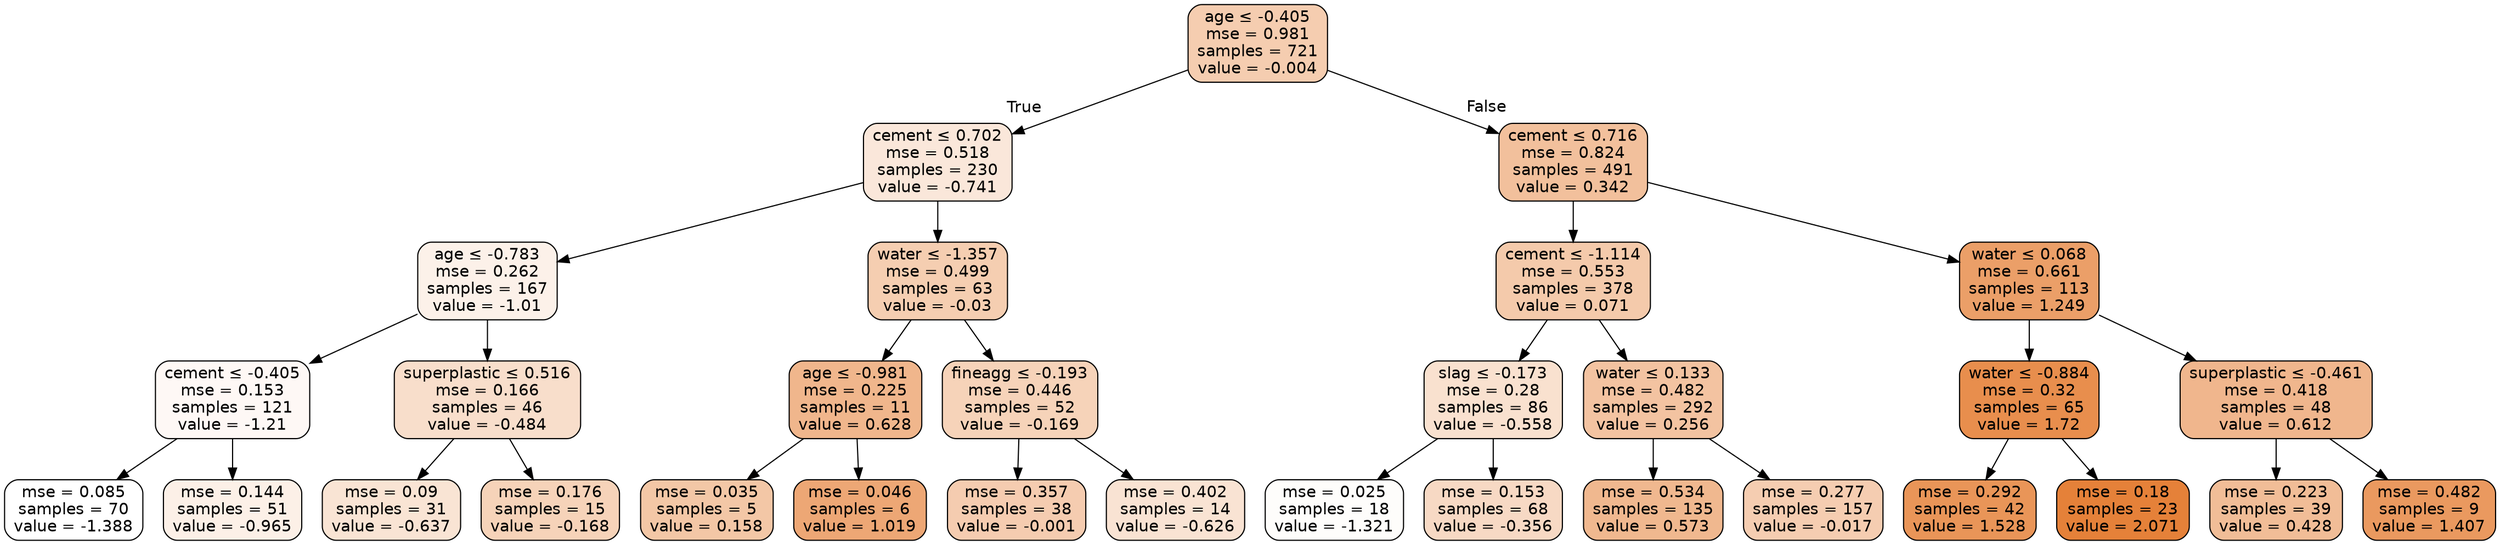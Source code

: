 digraph Tree {
node [shape=box, style="filled, rounded", color="black", fontname=helvetica] ;
edge [fontname=helvetica] ;
0 [label=<age &le; -0.405<br/>mse = 0.981<br/>samples = 721<br/>value = -0.004>, fillcolor="#f5cdb0"] ;
1 [label=<cement &le; 0.702<br/>mse = 0.518<br/>samples = 230<br/>value = -0.741>, fillcolor="#fae7da"] ;
0 -> 1 [labeldistance=2.5, labelangle=45, headlabel="True"] ;
2 [label=<age &le; -0.783<br/>mse = 0.262<br/>samples = 167<br/>value = -1.01>, fillcolor="#fcf1e9"] ;
1 -> 2 ;
3 [label=<cement &le; -0.405<br/>mse = 0.153<br/>samples = 121<br/>value = -1.21>, fillcolor="#fef8f5"] ;
2 -> 3 ;
4 [label=<mse = 0.085<br/>samples = 70<br/>value = -1.388>, fillcolor="#ffffff"] ;
3 -> 4 ;
5 [label=<mse = 0.144<br/>samples = 51<br/>value = -0.965>, fillcolor="#fcf0e7"] ;
3 -> 5 ;
6 [label=<superplastic &le; 0.516<br/>mse = 0.166<br/>samples = 46<br/>value = -0.484>, fillcolor="#f8decb"] ;
2 -> 6 ;
7 [label=<mse = 0.09<br/>samples = 31<br/>value = -0.637>, fillcolor="#f9e4d4"] ;
6 -> 7 ;
8 [label=<mse = 0.176<br/>samples = 15<br/>value = -0.168>, fillcolor="#f6d3b9"] ;
6 -> 8 ;
9 [label=<water &le; -1.357<br/>mse = 0.499<br/>samples = 63<br/>value = -0.03>, fillcolor="#f5ceb1"] ;
1 -> 9 ;
10 [label=<age &le; -0.981<br/>mse = 0.225<br/>samples = 11<br/>value = 0.628>, fillcolor="#f0b68c"] ;
9 -> 10 ;
11 [label=<mse = 0.035<br/>samples = 5<br/>value = 0.158>, fillcolor="#f3c7a6"] ;
10 -> 11 ;
12 [label=<mse = 0.046<br/>samples = 6<br/>value = 1.019>, fillcolor="#eda775"] ;
10 -> 12 ;
13 [label=<fineagg &le; -0.193<br/>mse = 0.446<br/>samples = 52<br/>value = -0.169>, fillcolor="#f6d3b9"] ;
9 -> 13 ;
14 [label=<mse = 0.357<br/>samples = 38<br/>value = -0.001>, fillcolor="#f5ccb0"] ;
13 -> 14 ;
15 [label=<mse = 0.402<br/>samples = 14<br/>value = -0.626>, fillcolor="#f9e3d3"] ;
13 -> 15 ;
16 [label=<cement &le; 0.716<br/>mse = 0.824<br/>samples = 491<br/>value = 0.342>, fillcolor="#f2c09c"] ;
0 -> 16 [labeldistance=2.5, labelangle=-45, headlabel="False"] ;
17 [label=<cement &le; -1.114<br/>mse = 0.553<br/>samples = 378<br/>value = 0.071>, fillcolor="#f4caab"] ;
16 -> 17 ;
18 [label=<slag &le; -0.173<br/>mse = 0.28<br/>samples = 86<br/>value = -0.558>, fillcolor="#f9e1cf"] ;
17 -> 18 ;
19 [label=<mse = 0.025<br/>samples = 18<br/>value = -1.321>, fillcolor="#fefdfb"] ;
18 -> 19 ;
20 [label=<mse = 0.153<br/>samples = 68<br/>value = -0.356>, fillcolor="#f7d9c4"] ;
18 -> 20 ;
21 [label=<water &le; 0.133<br/>mse = 0.482<br/>samples = 292<br/>value = 0.256>, fillcolor="#f3c3a1"] ;
17 -> 21 ;
22 [label=<mse = 0.534<br/>samples = 135<br/>value = 0.573>, fillcolor="#f0b88f"] ;
21 -> 22 ;
23 [label=<mse = 0.277<br/>samples = 157<br/>value = -0.017>, fillcolor="#f5cdb1"] ;
21 -> 23 ;
24 [label=<water &le; 0.068<br/>mse = 0.661<br/>samples = 113<br/>value = 1.249>, fillcolor="#eb9f68"] ;
16 -> 24 ;
25 [label=<water &le; -0.884<br/>mse = 0.32<br/>samples = 65<br/>value = 1.72>, fillcolor="#e88e4d"] ;
24 -> 25 ;
26 [label=<mse = 0.292<br/>samples = 42<br/>value = 1.528>, fillcolor="#e99558"] ;
25 -> 26 ;
27 [label=<mse = 0.18<br/>samples = 23<br/>value = 2.071>, fillcolor="#e58139"] ;
25 -> 27 ;
28 [label=<superplastic &le; -0.461<br/>mse = 0.418<br/>samples = 48<br/>value = 0.612>, fillcolor="#f0b68d"] ;
24 -> 28 ;
29 [label=<mse = 0.223<br/>samples = 39<br/>value = 0.428>, fillcolor="#f1bd97"] ;
28 -> 29 ;
30 [label=<mse = 0.482<br/>samples = 9<br/>value = 1.407>, fillcolor="#ea995f"] ;
28 -> 30 ;
}